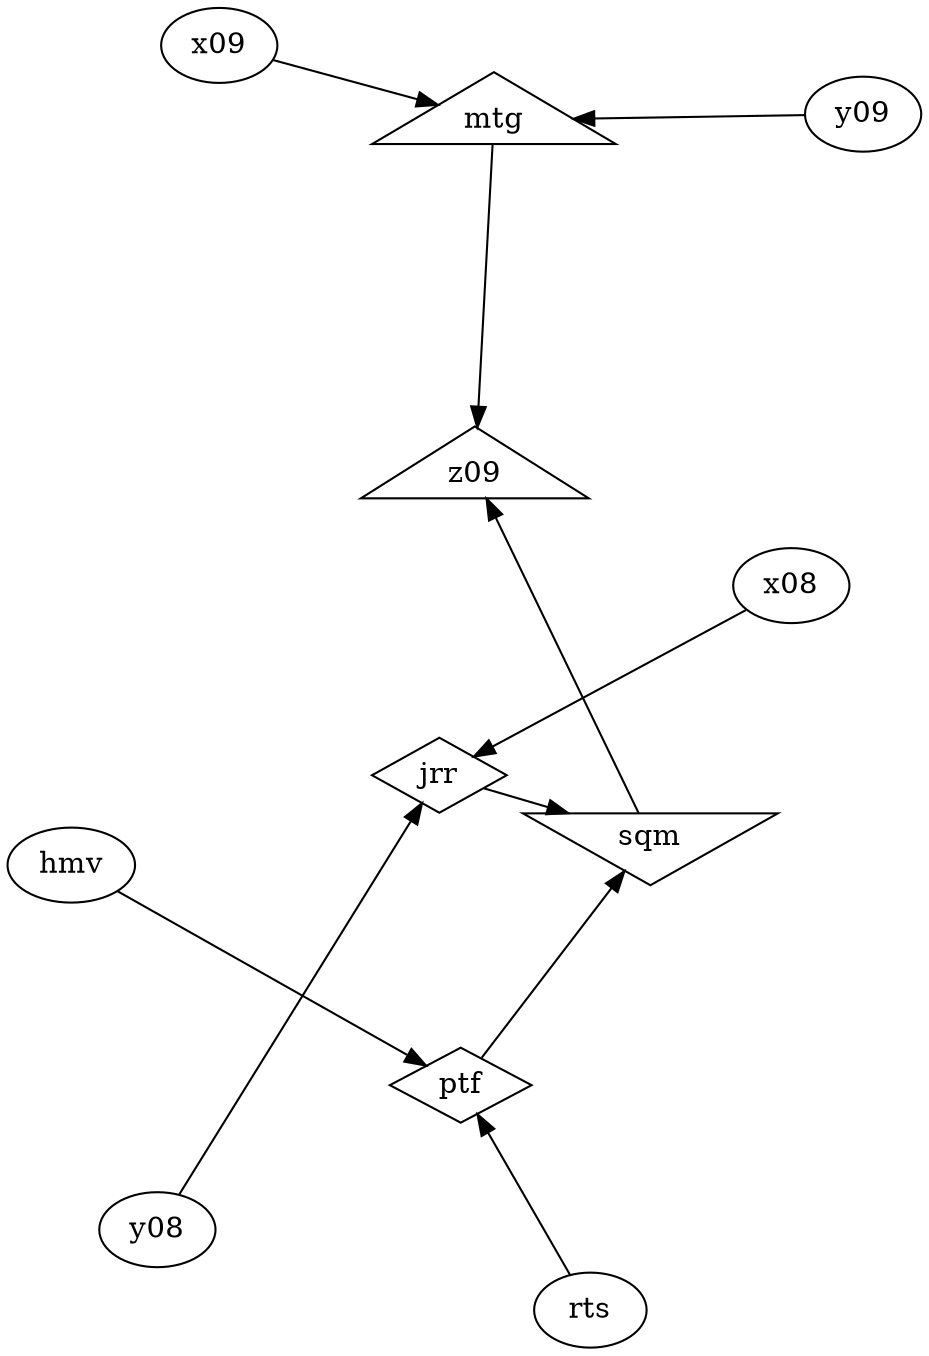 digraph g1 {
  layout="fdp";
  overlap="false";
  splines="true";
  jrr [shape=diamond]
  x08 -> jrr
  y08 -> jrr
  mtg [shape=triangle]
  y09 -> mtg
  x09 -> mtg
  ptf [shape=diamond]
  rts -> ptf
  hmv -> ptf
  sqm [shape=invtriangle]
  ptf -> sqm
  jrr -> sqm
  z09 [shape=triangle]
  mtg -> z09
  sqm -> z09
}
